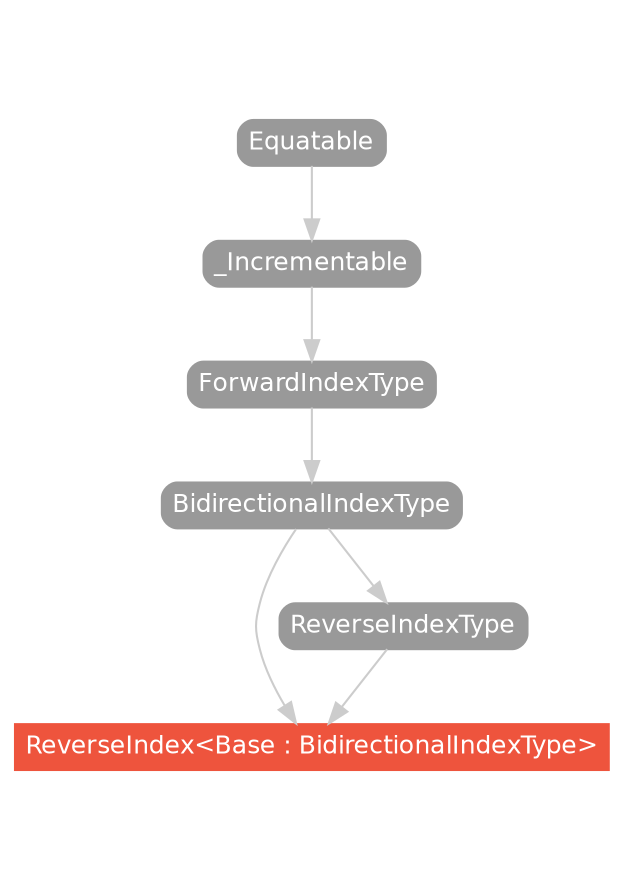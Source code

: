 strict digraph "ReverseIndex<Base : BidirectionalIndexType> - Type Hierarchy - SwiftDoc.org" {
    pad="0.1,0.8"
    node [shape=box, style="filled,rounded", color="#999999", fillcolor="#999999", fontcolor=white, fontname=Helvetica, fontnames="Helvetica,sansserif", fontsize=12, margin="0.07,0.05", height="0.3"]
    edge [color="#cccccc"]
    "BidirectionalIndexType" [URL="/protocol/BidirectionalIndexType/"]
    "Equatable" [URL="/protocol/Equatable/"]
    "ForwardIndexType" [URL="/protocol/ForwardIndexType/"]
    "ReverseIndex<Base : BidirectionalIndexType>" [URL="/type/ReverseIndex/", style="filled", fillcolor="#ee543d", color="#ee543d"]
    "ReverseIndexType" [URL="/protocol/ReverseIndexType/"]
    "_Incrementable" [URL="/protocol/_Incrementable/"]    "BidirectionalIndexType" -> "ReverseIndex<Base : BidirectionalIndexType>"
    "ReverseIndexType" -> "ReverseIndex<Base : BidirectionalIndexType>"
    "ForwardIndexType" -> "BidirectionalIndexType"
    "_Incrementable" -> "ForwardIndexType"
    "Equatable" -> "_Incrementable"
    "BidirectionalIndexType" -> "ReverseIndexType"
    "ForwardIndexType" -> "BidirectionalIndexType"
    "_Incrementable" -> "ForwardIndexType"
    "Equatable" -> "_Incrementable"
    subgraph Types {
        rank = max; "ReverseIndex<Base : BidirectionalIndexType>";
    }
}